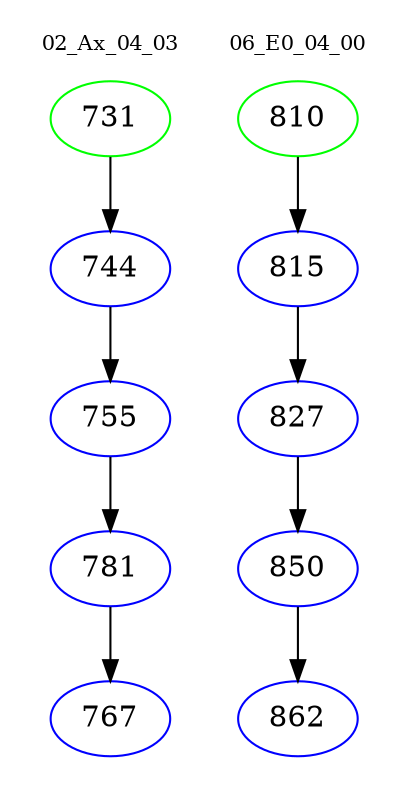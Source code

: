 digraph{
subgraph cluster_0 {
color = white
label = "02_Ax_04_03";
fontsize=10;
T0_731 [label="731", color="green"]
T0_731 -> T0_744 [color="black"]
T0_744 [label="744", color="blue"]
T0_744 -> T0_755 [color="black"]
T0_755 [label="755", color="blue"]
T0_755 -> T0_781 [color="black"]
T0_781 [label="781", color="blue"]
T0_781 -> T0_767 [color="black"]
T0_767 [label="767", color="blue"]
}
subgraph cluster_1 {
color = white
label = "06_E0_04_00";
fontsize=10;
T1_810 [label="810", color="green"]
T1_810 -> T1_815 [color="black"]
T1_815 [label="815", color="blue"]
T1_815 -> T1_827 [color="black"]
T1_827 [label="827", color="blue"]
T1_827 -> T1_850 [color="black"]
T1_850 [label="850", color="blue"]
T1_850 -> T1_862 [color="black"]
T1_862 [label="862", color="blue"]
}
}
